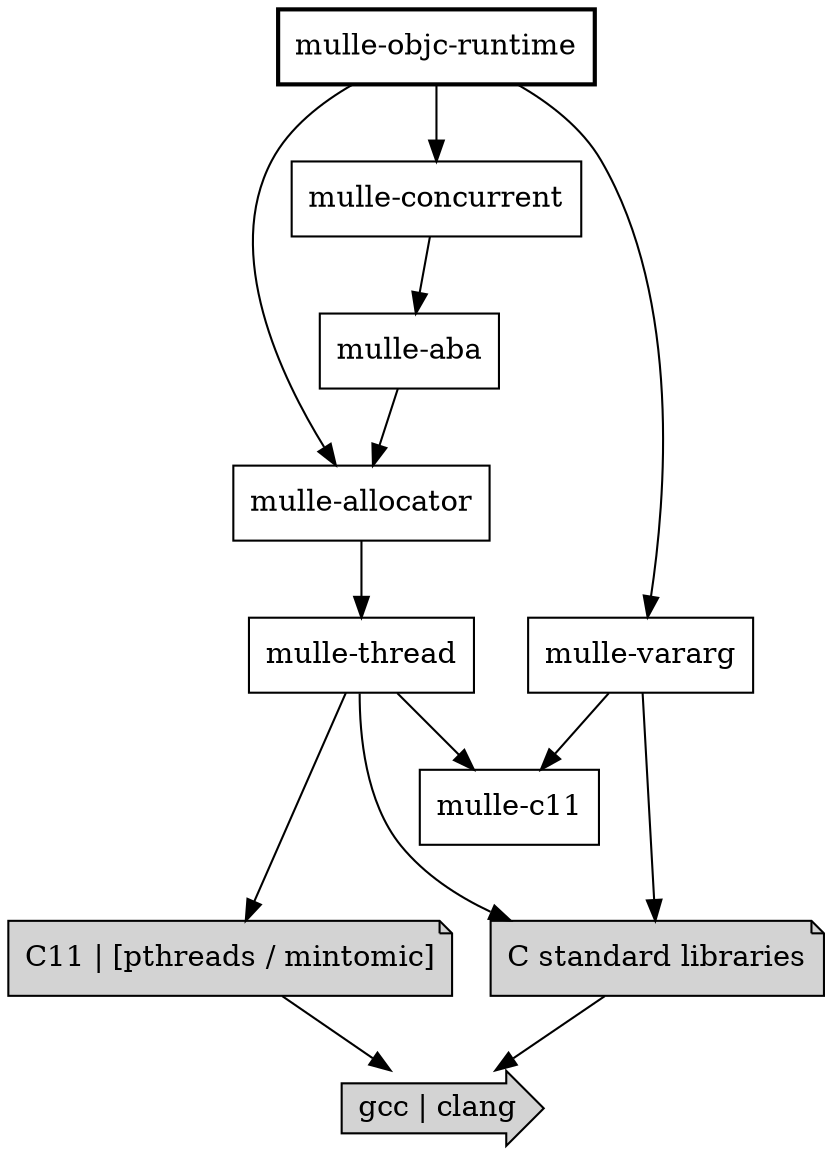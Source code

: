 digraph settings
{
   node [shape=record];

   "mulle-c11"
   "mulle-aba"
   "mulle-allocator"
   "mulle-concurrent"
   "mulle-thread"
   "mulle-vararg"


   "mulle-objc-runtime" [ penwidth=2 ]

   { rank = same; "gcc | clang "}
   { rank = same; "mulle-c11" } ->
   { rank = same; "C11 | [pthreads / mintomic]"; "C standard libraries" } [ style="invis"]
   { rank = same; "mulle-allocator" }
   { rank = same; "mulle-thread"; "mulle-vararg" }
   { rank = same; "mulle-aba" }
   { rank = same; "mulle-concurrent" }

   "gcc | clang "                 [ style=filled fillcolor="lightgray" shape="rarrow" ];
   "C11 | [pthreads / mintomic]"  [ style=filled fillcolor="lightgray" color = "black" fontcolor = "black" shape = "note" ];
   "C standard libraries"         [ style=filled fillcolor="lightgray" color = "black" fontcolor = "black" shape = "note" ];

   "mulle-thread" -> "C11 | [pthreads / mintomic]";
   "mulle-thread" -> "C standard libraries";
   "mulle-thread" -> "mulle-c11";
   "mulle-vararg" -> "mulle-c11";
   "mulle-vararg" -> "C standard libraries";

   "C11 | [pthreads / mintomic]" -> "gcc | clang ";
   "C standard libraries" -> "gcc | clang ";

   "mulle-allocator"    -> "mulle-thread";
   "mulle-concurrent"   -> "mulle-aba";
 	"mulle-aba"          -> "mulle-allocator";
   "mulle-objc-runtime" -> "mulle-allocator";
   "mulle-objc-runtime" -> "mulle-vararg";
   "mulle-objc-runtime" -> "mulle-concurrent";
}
